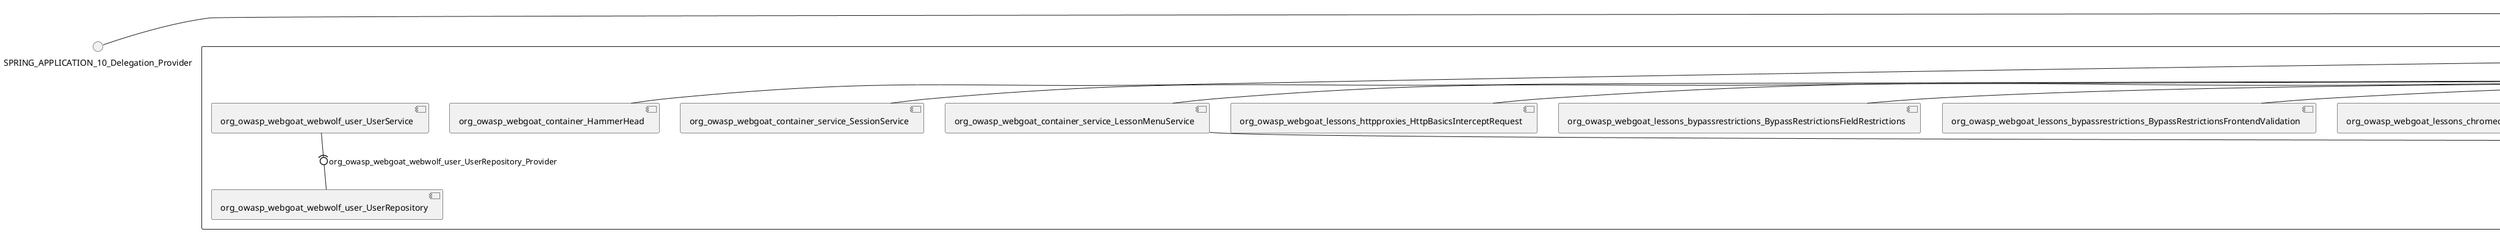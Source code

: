 @startuml
skinparam fixCircleLabelOverlapping true
skinparam componentStyle uml2
() SPRING_APPLICATION_10_Delegation_Provider
() SPRING_APPLICATION_11_Delegation_Provider
() SPRING_APPLICATION_2_Delegation_Provider
() SPRING_APPLICATION_3_Delegation_Provider
() SPRING_APPLICATION_4_Delegation_Provider
() SPRING_APPLICATION_5_Delegation_Provider
() SPRING_APPLICATION_6_Delegation_Provider
() SPRING_APPLICATION_7_Delegation_Provider
() SPRING_APPLICATION_8_Delegation_Provider
() SPRING_APPLICATION_9_Delegation_Provider
() SPRING_APPLICATION_BypassRestrictions_FieldRestrictions_POST_Delegation_Provider
() SPRING_APPLICATION_BypassRestrictions_frontendValidation_POST_Delegation_Provider
() SPRING_APPLICATION_ChromeDevTools_dummy_POST_Delegation_Provider
() SPRING_APPLICATION_ChromeDevTools_network_POST_Delegation_Provider
() SPRING_APPLICATION_CrossSiteScriptingStored_stored_xss_POST_Delegation_Provider
() SPRING_APPLICATION_CrossSiteScriptingStored_stored_xss_follow_up_POST_Delegation_Provider
() SPRING_APPLICATION_CrossSiteScripting_attack1_POST_Delegation_Provider
() SPRING_APPLICATION_CrossSiteScripting_attack3_POST_Delegation_Provider
() SPRING_APPLICATION_CrossSiteScripting_attack4_POST_Delegation_Provider
() SPRING_APPLICATION_CrossSiteScripting_attack5a_GET_Delegation_Provider
() SPRING_APPLICATION_CrossSiteScripting_attack6a_POST_Delegation_Provider
() SPRING_APPLICATION_CrossSiteScripting_dom_follow_up_POST_Delegation_Provider
() SPRING_APPLICATION_CrossSiteScripting_phone_home_xss_POST_Delegation_Provider
() SPRING_APPLICATION_CrossSiteScripting_quiz_GET_POST_Delegation_Provider
() SPRING_APPLICATION_Delegation_Provider
() SPRING_APPLICATION_GET_10_Delegation_Provider
() SPRING_APPLICATION_GET_11_Delegation_Provider
() SPRING_APPLICATION_GET_12_Delegation_Provider
() SPRING_APPLICATION_GET_13_Delegation_Provider
() SPRING_APPLICATION_GET_14_Delegation_Provider
() SPRING_APPLICATION_GET_2_Delegation_Provider
() SPRING_APPLICATION_GET_3_Delegation_Provider
() SPRING_APPLICATION_GET_4_Delegation_Provider
() SPRING_APPLICATION_GET_5_Delegation_Provider
() SPRING_APPLICATION_GET_6_Delegation_Provider
() SPRING_APPLICATION_GET_7_Delegation_Provider
() SPRING_APPLICATION_GET_8_Delegation_Provider
() SPRING_APPLICATION_GET_9_Delegation_Provider
() SPRING_APPLICATION_GET_Delegation_Provider
() SPRING_APPLICATION_HtmlTampering_task_POST_Delegation_Provider
() SPRING_APPLICATION_HttpBasics_attack1_POST_Delegation_Provider
() SPRING_APPLICATION_HttpBasics_attack2_POST_Delegation_Provider
() SPRING_APPLICATION_IDOR_diff_attributes_POST_Delegation_Provider
() SPRING_APPLICATION_IDOR_login_POST_Delegation_Provider
() SPRING_APPLICATION_IDOR_profile_alt_path_POST_Delegation_Provider
() SPRING_APPLICATION_InsecureDeserialization_task_POST_Delegation_Provider
() SPRING_APPLICATION_InsecureLogin_Delegation_Provider
() SPRING_APPLICATION_JWT_decode_POST_Delegation_Provider
() SPRING_APPLICATION_JWT_jku_Delegation_Provider
() SPRING_APPLICATION_JWT_kid_Delegation_Provider
() SPRING_APPLICATION_JWT_quiz_GET_POST_Delegation_Provider
() SPRING_APPLICATION_JWT_refresh_Delegation_Provider
() SPRING_APPLICATION_JWT_secret_POST_Delegation_Provider
() SPRING_APPLICATION_JWT_votings_Delegation_Provider
() SPRING_APPLICATION_LogSpoofing_log_bleeding_POST_Delegation_Provider
() SPRING_APPLICATION_LogSpoofing_log_spoofing_POST_Delegation_Provider
() SPRING_APPLICATION_POST_10_Delegation_Provider
() SPRING_APPLICATION_POST_11_Delegation_Provider
() SPRING_APPLICATION_POST_12_Delegation_Provider
() SPRING_APPLICATION_POST_13_Delegation_Provider
() SPRING_APPLICATION_POST_14_Delegation_Provider
() SPRING_APPLICATION_POST_15_Delegation_Provider
() SPRING_APPLICATION_POST_16_Delegation_Provider
() SPRING_APPLICATION_POST_17_Delegation_Provider
() SPRING_APPLICATION_POST_18_Delegation_Provider
() SPRING_APPLICATION_POST_2_Delegation_Provider
() SPRING_APPLICATION_POST_3_Delegation_Provider
() SPRING_APPLICATION_POST_4_Delegation_Provider
() SPRING_APPLICATION_POST_5_Delegation_Provider
() SPRING_APPLICATION_POST_6_Delegation_Provider
() SPRING_APPLICATION_POST_7_Delegation_Provider
() SPRING_APPLICATION_POST_8_Delegation_Provider
() SPRING_APPLICATION_POST_9_Delegation_Provider
() SPRING_APPLICATION_POST_Delegation_Provider
() SPRING_APPLICATION_PUT_Delegation_Provider
() SPRING_APPLICATION_PasswordReset_ForgotPassword_create_password_reset_link_POST_Delegation_Provider
() SPRING_APPLICATION_PasswordReset_SecurityQuestions_POST_Delegation_Provider
() SPRING_APPLICATION_PasswordReset_reset_Delegation_Provider
() SPRING_APPLICATION_PasswordReset_simple_mail_reset_POST_Delegation_Provider
() SPRING_APPLICATION_PathTraversal_profile_picture_GET_Delegation_Provider
() SPRING_APPLICATION_PathTraversal_profile_picture_fix_GET_Delegation_Provider
() SPRING_APPLICATION_PathTraversal_profile_upload_POST_Delegation_Provider
() SPRING_APPLICATION_PathTraversal_profile_upload_fix_POST_Delegation_Provider
() SPRING_APPLICATION_PathTraversal_profile_upload_remove_user_input_POST_Delegation_Provider
() SPRING_APPLICATION_PathTraversal_random_POST_Delegation_Provider
() SPRING_APPLICATION_PathTraversal_random_picture_GET_Delegation_Provider
() SPRING_APPLICATION_PathTraversal_zip_slip_Delegation_Provider
() SPRING_APPLICATION_SSRF_task1_POST_Delegation_Provider
() SPRING_APPLICATION_SSRF_task2_POST_Delegation_Provider
() SPRING_APPLICATION_SecurePasswords_assignment_POST_Delegation_Provider
() SPRING_APPLICATION_SqlInjectionAdvanced_attack6a_POST_Delegation_Provider
() SPRING_APPLICATION_SqlInjectionAdvanced_attack6b_POST_Delegation_Provider
() SPRING_APPLICATION_SqlInjectionAdvanced_challenge_Login_POST_Delegation_Provider
() SPRING_APPLICATION_SqlInjectionAdvanced_challenge_PUT_Delegation_Provider
() SPRING_APPLICATION_SqlInjectionAdvanced_quiz_GET_POST_Delegation_Provider
() SPRING_APPLICATION_SqlInjectionMitigations_attack10a_POST_Delegation_Provider
() SPRING_APPLICATION_SqlInjectionMitigations_attack10b_POST_Delegation_Provider
() SPRING_APPLICATION_SqlInjectionMitigations_attack12a_POST_Delegation_Provider
() SPRING_APPLICATION_SqlInjectionMitigations_servers_GET_Delegation_Provider
() SPRING_APPLICATION_SqlInjection_assignment5a_POST_Delegation_Provider
() SPRING_APPLICATION_SqlInjection_assignment5b_POST_Delegation_Provider
() SPRING_APPLICATION_SqlInjection_attack10_POST_Delegation_Provider
() SPRING_APPLICATION_SqlInjection_attack2_POST_Delegation_Provider
() SPRING_APPLICATION_SqlInjection_attack3_POST_Delegation_Provider
() SPRING_APPLICATION_SqlInjection_attack4_POST_Delegation_Provider
() SPRING_APPLICATION_SqlInjection_attack5_POST_Delegation_Provider
() SPRING_APPLICATION_SqlInjection_attack8_POST_Delegation_Provider
() SPRING_APPLICATION_SqlInjection_attack9_POST_Delegation_Provider
() SPRING_APPLICATION_SqlOnlyInputValidationOnKeywords_attack_POST_Delegation_Provider
() SPRING_APPLICATION_SqlOnlyInputValidation_attack_POST_Delegation_Provider
() SPRING_APPLICATION_VulnerableComponents_attack1_POST_Delegation_Provider
() SPRING_APPLICATION_WebWolf_GET_Delegation_Provider
() SPRING_APPLICATION_WebWolf_landing_Delegation_Provider
() SPRING_APPLICATION_WebWolf_mail_Delegation_Provider
() SPRING_APPLICATION_challenge_1_POST_Delegation_Provider
() SPRING_APPLICATION_challenge_5_POST_Delegation_Provider
() SPRING_APPLICATION_challenge_7_Delegation_Provider
() SPRING_APPLICATION_challenge_8_Delegation_Provider
() SPRING_APPLICATION_challenge_logo_Delegation_Provider
() SPRING_APPLICATION_cia_quiz_GET_POST_Delegation_Provider
() SPRING_APPLICATION_clientSideFiltering_attack1_POST_Delegation_Provider
() SPRING_APPLICATION_clientSideFiltering_challenge_store_coupons_GET_Delegation_Provider
() SPRING_APPLICATION_clientSideFiltering_getItForFree_POST_Delegation_Provider
() SPRING_APPLICATION_clientSideFiltering_salaries_GET_Delegation_Provider
() SPRING_APPLICATION_crypto_encoding_basic_auth_POST_Delegation_Provider
() SPRING_APPLICATION_crypto_encoding_xor_POST_Delegation_Provider
() SPRING_APPLICATION_crypto_hashing_POST_Delegation_Provider
() SPRING_APPLICATION_crypto_secure_defaults_POST_Delegation_Provider
() SPRING_APPLICATION_crypto_signing_verify_POST_Delegation_Provider
() SPRING_APPLICATION_csrf_feedback_message_POST_Delegation_Provider
() SPRING_APPLICATION_csrf_review_POST_Delegation_Provider
() SPRING_APPLICATION_files_GET_Delegation_Provider
() SPRING_APPLICATION_fileupload_POST_Delegation_Provider
() SPRING_APPLICATION_jwt_Delegation_Provider
() SPRING_APPLICATION_landing_Delegation_Provider
() SPRING_APPLICATION_lesson_template_Delegation_Provider
() SPRING_APPLICATION_login_oauth_mvc_GET_Delegation_Provider
() SPRING_APPLICATION_mail_DELETE_GET_POST_Delegation_Provider
() SPRING_APPLICATION_register_mvc_POST_Delegation_Provider
() SPRING_APPLICATION_registration_GET_Delegation_Provider
() SPRING_APPLICATION_requests_GET_Delegation_Provider
() SPRING_APPLICATION_scoreboard_data_GET_Delegation_Provider
() SPRING_APPLICATION_server_directory_GET_Delegation_Provider
() SPRING_APPLICATION_service_debug_labels_mvc_Delegation_Provider
() SPRING_APPLICATION_service_lessonoverview_mvc_GET_Delegation_Provider
() SPRING_APPLICATION_xxe_comments_GET_Delegation_Provider
rectangle System {
[org_owasp_webgoat_container_HammerHead] [[webgoat-webgoat.repository#_GyoLMLqNEe-2y-eCBwH8gQ]]
[org_owasp_webgoat_container_WebWolfRedirect] [[webgoat-webgoat.repository#_GyoLMLqNEe-2y-eCBwH8gQ]]
[org_owasp_webgoat_container_controller_StartLesson] [[webgoat-webgoat.repository#_GyoLMLqNEe-2y-eCBwH8gQ]]
[org_owasp_webgoat_container_controller_Welcome] [[webgoat-webgoat.repository#_GyoLMLqNEe-2y-eCBwH8gQ]]
[org_owasp_webgoat_container_i18n_PluginMessages_Provider] [[webgoat-webgoat.repository#_GyoLMLqNEe-2y-eCBwH8gQ]]
[org_owasp_webgoat_container_report_ReportCardController] [[webgoat-webgoat.repository#_GyoLMLqNEe-2y-eCBwH8gQ]]
[org_owasp_webgoat_container_service_EnvironmentService] [[webgoat-webgoat.repository#_GyoLMLqNEe-2y-eCBwH8gQ]]
[org_owasp_webgoat_container_service_HintService] [[webgoat-webgoat.repository#_GyoLMLqNEe-2y-eCBwH8gQ]]
[org_owasp_webgoat_container_service_LabelDebugService] [[webgoat-webgoat.repository#_GyoLMLqNEe-2y-eCBwH8gQ]]
[org_owasp_webgoat_container_service_LabelService] [[webgoat-webgoat.repository#_GyoLMLqNEe-2y-eCBwH8gQ]]
[org_owasp_webgoat_container_service_LessonInfoService] [[webgoat-webgoat.repository#_GyoLMLqNEe-2y-eCBwH8gQ]]
[org_owasp_webgoat_container_service_LessonMenuService] [[webgoat-webgoat.repository#_GyoLMLqNEe-2y-eCBwH8gQ]]
[org_owasp_webgoat_container_service_LessonProgressService] [[webgoat-webgoat.repository#_GyoLMLqNEe-2y-eCBwH8gQ]]
[org_owasp_webgoat_container_service_RestartLessonService] [[webgoat-webgoat.repository#_GyoLMLqNEe-2y-eCBwH8gQ]]
[org_owasp_webgoat_container_service_SessionService] [[webgoat-webgoat.repository#_GyoLMLqNEe-2y-eCBwH8gQ]]
[org_owasp_webgoat_container_session_LessonSession_Provider] [[webgoat-webgoat.repository#_GyoLMLqNEe-2y-eCBwH8gQ]]
[org_owasp_webgoat_container_users_RegistrationController] [[webgoat-webgoat.repository#_GyoLMLqNEe-2y-eCBwH8gQ]]
[org_owasp_webgoat_container_users_Scoreboard] [[webgoat-webgoat.repository#_GyoLMLqNEe-2y-eCBwH8gQ]]
[org_owasp_webgoat_container_users_UserProgressRepository] [[webgoat-webgoat.repository#_GyoLMLqNEe-2y-eCBwH8gQ]]
[org_owasp_webgoat_container_users_UserRepository] [[webgoat-webgoat.repository#_GyoLMLqNEe-2y-eCBwH8gQ]]
[org_owasp_webgoat_container_users_UserService] [[webgoat-webgoat.repository#_GyoLMLqNEe-2y-eCBwH8gQ]]
[org_owasp_webgoat_lessons_authbypass_VerifyAccount] [[webgoat-webgoat.repository#_GyoLMLqNEe-2y-eCBwH8gQ]]
[org_owasp_webgoat_lessons_bypassrestrictions_BypassRestrictionsFieldRestrictions] [[webgoat-webgoat.repository#_GyoLMLqNEe-2y-eCBwH8gQ]]
[org_owasp_webgoat_lessons_bypassrestrictions_BypassRestrictionsFrontendValidation] [[webgoat-webgoat.repository#_GyoLMLqNEe-2y-eCBwH8gQ]]
[org_owasp_webgoat_lessons_challenges_FlagController] [[webgoat-webgoat.repository#_GyoLMLqNEe-2y-eCBwH8gQ]]
[org_owasp_webgoat_lessons_challenges_challenge1_Assignment1] [[webgoat-webgoat.repository#_GyoLMLqNEe-2y-eCBwH8gQ]]
[org_owasp_webgoat_lessons_challenges_challenge1_ImageServlet] [[webgoat-webgoat.repository#_GyoLMLqNEe-2y-eCBwH8gQ]]
[org_owasp_webgoat_lessons_challenges_challenge5_Assignment5] [[webgoat-webgoat.repository#_GyoLMLqNEe-2y-eCBwH8gQ]]
[org_owasp_webgoat_lessons_challenges_challenge7_Assignment7] [[webgoat-webgoat.repository#_GyoLMLqNEe-2y-eCBwH8gQ]]
[org_owasp_webgoat_lessons_challenges_challenge8_Assignment8] [[webgoat-webgoat.repository#_GyoLMLqNEe-2y-eCBwH8gQ]]
[org_owasp_webgoat_lessons_chromedevtools_NetworkDummy] [[webgoat-webgoat.repository#_GyoLMLqNEe-2y-eCBwH8gQ]]
[org_owasp_webgoat_lessons_chromedevtools_NetworkLesson] [[webgoat-webgoat.repository#_GyoLMLqNEe-2y-eCBwH8gQ]]
[org_owasp_webgoat_lessons_cia_CIAQuiz] [[webgoat-webgoat.repository#_GyoLMLqNEe-2y-eCBwH8gQ]]
[org_owasp_webgoat_lessons_clientsidefiltering_ClientSideFilteringAssignment] [[webgoat-webgoat.repository#_GyoLMLqNEe-2y-eCBwH8gQ]]
[org_owasp_webgoat_lessons_clientsidefiltering_ClientSideFilteringFreeAssignment] [[webgoat-webgoat.repository#_GyoLMLqNEe-2y-eCBwH8gQ]]
[org_owasp_webgoat_lessons_clientsidefiltering_Salaries] [[webgoat-webgoat.repository#_GyoLMLqNEe-2y-eCBwH8gQ]]
[org_owasp_webgoat_lessons_clientsidefiltering_ShopEndpoint] [[webgoat-webgoat.repository#_GyoLMLqNEe-2y-eCBwH8gQ]]
[org_owasp_webgoat_lessons_cryptography_EncodingAssignment] [[webgoat-webgoat.repository#_GyoLMLqNEe-2y-eCBwH8gQ]]
[org_owasp_webgoat_lessons_cryptography_HashingAssignment] [[webgoat-webgoat.repository#_GyoLMLqNEe-2y-eCBwH8gQ]]
[org_owasp_webgoat_lessons_cryptography_SecureDefaultsAssignment] [[webgoat-webgoat.repository#_GyoLMLqNEe-2y-eCBwH8gQ]]
[org_owasp_webgoat_lessons_cryptography_SigningAssignment] [[webgoat-webgoat.repository#_GyoLMLqNEe-2y-eCBwH8gQ]]
[org_owasp_webgoat_lessons_cryptography_XOREncodingAssignment] [[webgoat-webgoat.repository#_GyoLMLqNEe-2y-eCBwH8gQ]]
[org_owasp_webgoat_lessons_csrf_CSRFConfirmFlag1] [[webgoat-webgoat.repository#_GyoLMLqNEe-2y-eCBwH8gQ]]
[org_owasp_webgoat_lessons_csrf_CSRFFeedback] [[webgoat-webgoat.repository#_GyoLMLqNEe-2y-eCBwH8gQ]]
[org_owasp_webgoat_lessons_csrf_CSRFGetFlag] [[webgoat-webgoat.repository#_GyoLMLqNEe-2y-eCBwH8gQ]]
[org_owasp_webgoat_lessons_csrf_CSRFLogin] [[webgoat-webgoat.repository#_GyoLMLqNEe-2y-eCBwH8gQ]]
[org_owasp_webgoat_lessons_csrf_ForgedReviews] [[webgoat-webgoat.repository#_GyoLMLqNEe-2y-eCBwH8gQ]]
[org_owasp_webgoat_lessons_deserialization_InsecureDeserializationTask] [[webgoat-webgoat.repository#_GyoLMLqNEe-2y-eCBwH8gQ]]
[org_owasp_webgoat_lessons_hijacksession_HijackSessionAssignment] [[webgoat-webgoat.repository#_GyoLMLqNEe-2y-eCBwH8gQ]]
[org_owasp_webgoat_lessons_htmltampering_HtmlTamperingTask] [[webgoat-webgoat.repository#_GyoLMLqNEe-2y-eCBwH8gQ]]
[org_owasp_webgoat_lessons_httpbasics_HttpBasicsLesson] [[webgoat-webgoat.repository#_GyoLMLqNEe-2y-eCBwH8gQ]]
[org_owasp_webgoat_lessons_httpbasics_HttpBasicsQuiz] [[webgoat-webgoat.repository#_GyoLMLqNEe-2y-eCBwH8gQ]]
[org_owasp_webgoat_lessons_httpproxies_HttpBasicsInterceptRequest] [[webgoat-webgoat.repository#_GyoLMLqNEe-2y-eCBwH8gQ]]
[org_owasp_webgoat_lessons_idor_IDORDiffAttributes] [[webgoat-webgoat.repository#_GyoLMLqNEe-2y-eCBwH8gQ]]
[org_owasp_webgoat_lessons_idor_IDOREditOtherProfile] [[webgoat-webgoat.repository#_GyoLMLqNEe-2y-eCBwH8gQ]]
[org_owasp_webgoat_lessons_idor_IDORLogin] [[webgoat-webgoat.repository#_GyoLMLqNEe-2y-eCBwH8gQ]]
[org_owasp_webgoat_lessons_idor_IDORViewOtherProfile] [[webgoat-webgoat.repository#_GyoLMLqNEe-2y-eCBwH8gQ]]
[org_owasp_webgoat_lessons_idor_IDORViewOwnProfile] [[webgoat-webgoat.repository#_GyoLMLqNEe-2y-eCBwH8gQ]]
[org_owasp_webgoat_lessons_idor_IDORViewOwnProfileAltUrl] [[webgoat-webgoat.repository#_GyoLMLqNEe-2y-eCBwH8gQ]]
[org_owasp_webgoat_lessons_insecurelogin_InsecureLoginTask] [[webgoat-webgoat.repository#_GyoLMLqNEe-2y-eCBwH8gQ]]
[org_owasp_webgoat_lessons_jwt_JWTDecodeEndpoint] [[webgoat-webgoat.repository#_GyoLMLqNEe-2y-eCBwH8gQ]]
[org_owasp_webgoat_lessons_jwt_JWTQuiz] [[webgoat-webgoat.repository#_GyoLMLqNEe-2y-eCBwH8gQ]]
[org_owasp_webgoat_lessons_jwt_JWTRefreshEndpoint] [[webgoat-webgoat.repository#_GyoLMLqNEe-2y-eCBwH8gQ]]
[org_owasp_webgoat_lessons_jwt_JWTSecretKeyEndpoint] [[webgoat-webgoat.repository#_GyoLMLqNEe-2y-eCBwH8gQ]]
[org_owasp_webgoat_lessons_jwt_JWTVotesEndpoint] [[webgoat-webgoat.repository#_GyoLMLqNEe-2y-eCBwH8gQ]]
[org_owasp_webgoat_lessons_jwt_claimmisuse_JWTHeaderJKUEndpoint] [[webgoat-webgoat.repository#_GyoLMLqNEe-2y-eCBwH8gQ]]
[org_owasp_webgoat_lessons_jwt_claimmisuse_JWTHeaderKIDEndpoint] [[webgoat-webgoat.repository#_GyoLMLqNEe-2y-eCBwH8gQ]]
[org_owasp_webgoat_lessons_lessontemplate_SampleAttack] [[webgoat-webgoat.repository#_GyoLMLqNEe-2y-eCBwH8gQ]]
[org_owasp_webgoat_lessons_logging_LogBleedingTask] [[webgoat-webgoat.repository#_GyoLMLqNEe-2y-eCBwH8gQ]]
[org_owasp_webgoat_lessons_logging_LogSpoofingTask] [[webgoat-webgoat.repository#_GyoLMLqNEe-2y-eCBwH8gQ]]
[org_owasp_webgoat_lessons_missingac_MissingFunctionACHiddenMenus] [[webgoat-webgoat.repository#_GyoLMLqNEe-2y-eCBwH8gQ]]
[org_owasp_webgoat_lessons_missingac_MissingFunctionACUsers] [[webgoat-webgoat.repository#_GyoLMLqNEe-2y-eCBwH8gQ]]
[org_owasp_webgoat_lessons_missingac_MissingFunctionACYourHash] [[webgoat-webgoat.repository#_GyoLMLqNEe-2y-eCBwH8gQ]]
[org_owasp_webgoat_lessons_missingac_MissingFunctionACYourHashAdmin] [[webgoat-webgoat.repository#_GyoLMLqNEe-2y-eCBwH8gQ]]
[org_owasp_webgoat_lessons_passwordreset_QuestionsAssignment] [[webgoat-webgoat.repository#_GyoLMLqNEe-2y-eCBwH8gQ]]
[org_owasp_webgoat_lessons_passwordreset_ResetLinkAssignment] [[webgoat-webgoat.repository#_GyoLMLqNEe-2y-eCBwH8gQ]]
[org_owasp_webgoat_lessons_passwordreset_ResetLinkAssignmentForgotPassword] [[webgoat-webgoat.repository#_GyoLMLqNEe-2y-eCBwH8gQ]]
[org_owasp_webgoat_lessons_passwordreset_SecurityQuestionAssignment] [[webgoat-webgoat.repository#_GyoLMLqNEe-2y-eCBwH8gQ]]
[org_owasp_webgoat_lessons_passwordreset_SimpleMailAssignment] [[webgoat-webgoat.repository#_GyoLMLqNEe-2y-eCBwH8gQ]]
[org_owasp_webgoat_lessons_pathtraversal_ProfileUpload] [[webgoat-webgoat.repository#_GyoLMLqNEe-2y-eCBwH8gQ]]
[org_owasp_webgoat_lessons_pathtraversal_ProfileUploadFix] [[webgoat-webgoat.repository#_GyoLMLqNEe-2y-eCBwH8gQ]]
[org_owasp_webgoat_lessons_pathtraversal_ProfileUploadRemoveUserInput] [[webgoat-webgoat.repository#_GyoLMLqNEe-2y-eCBwH8gQ]]
[org_owasp_webgoat_lessons_pathtraversal_ProfileUploadRetrieval] [[webgoat-webgoat.repository#_GyoLMLqNEe-2y-eCBwH8gQ]]
[org_owasp_webgoat_lessons_pathtraversal_ProfileZipSlip] [[webgoat-webgoat.repository#_GyoLMLqNEe-2y-eCBwH8gQ]]
[org_owasp_webgoat_lessons_securepasswords_SecurePasswordsAssignment] [[webgoat-webgoat.repository#_GyoLMLqNEe-2y-eCBwH8gQ]]
[org_owasp_webgoat_lessons_spoofcookie_SpoofCookieAssignment] [[webgoat-webgoat.repository#_GyoLMLqNEe-2y-eCBwH8gQ]]
[org_owasp_webgoat_lessons_sqlinjection_advanced_SqlInjectionChallenge] [[webgoat-webgoat.repository#_GyoLMLqNEe-2y-eCBwH8gQ]]
[org_owasp_webgoat_lessons_sqlinjection_advanced_SqlInjectionChallengeLogin] [[webgoat-webgoat.repository#_GyoLMLqNEe-2y-eCBwH8gQ]]
[org_owasp_webgoat_lessons_sqlinjection_advanced_SqlInjectionLesson6a] [[webgoat-webgoat.repository#_GyoLMLqNEe-2y-eCBwH8gQ]]
[org_owasp_webgoat_lessons_sqlinjection_advanced_SqlInjectionLesson6b] [[webgoat-webgoat.repository#_GyoLMLqNEe-2y-eCBwH8gQ]]
[org_owasp_webgoat_lessons_sqlinjection_advanced_SqlInjectionQuiz] [[webgoat-webgoat.repository#_GyoLMLqNEe-2y-eCBwH8gQ]]
[org_owasp_webgoat_lessons_sqlinjection_introduction_SqlInjectionLesson10] [[webgoat-webgoat.repository#_GyoLMLqNEe-2y-eCBwH8gQ]]
[org_owasp_webgoat_lessons_sqlinjection_introduction_SqlInjectionLesson2] [[webgoat-webgoat.repository#_GyoLMLqNEe-2y-eCBwH8gQ]]
[org_owasp_webgoat_lessons_sqlinjection_introduction_SqlInjectionLesson3] [[webgoat-webgoat.repository#_GyoLMLqNEe-2y-eCBwH8gQ]]
[org_owasp_webgoat_lessons_sqlinjection_introduction_SqlInjectionLesson4] [[webgoat-webgoat.repository#_GyoLMLqNEe-2y-eCBwH8gQ]]
[org_owasp_webgoat_lessons_sqlinjection_introduction_SqlInjectionLesson5] [[webgoat-webgoat.repository#_GyoLMLqNEe-2y-eCBwH8gQ]]
[org_owasp_webgoat_lessons_sqlinjection_introduction_SqlInjectionLesson5a] [[webgoat-webgoat.repository#_GyoLMLqNEe-2y-eCBwH8gQ]]
[org_owasp_webgoat_lessons_sqlinjection_introduction_SqlInjectionLesson5b] [[webgoat-webgoat.repository#_GyoLMLqNEe-2y-eCBwH8gQ]]
[org_owasp_webgoat_lessons_sqlinjection_introduction_SqlInjectionLesson8] [[webgoat-webgoat.repository#_GyoLMLqNEe-2y-eCBwH8gQ]]
[org_owasp_webgoat_lessons_sqlinjection_introduction_SqlInjectionLesson9] [[webgoat-webgoat.repository#_GyoLMLqNEe-2y-eCBwH8gQ]]
[org_owasp_webgoat_lessons_sqlinjection_mitigation_Servers] [[webgoat-webgoat.repository#_GyoLMLqNEe-2y-eCBwH8gQ]]
[org_owasp_webgoat_lessons_sqlinjection_mitigation_SqlInjectionLesson10a] [[webgoat-webgoat.repository#_GyoLMLqNEe-2y-eCBwH8gQ]]
[org_owasp_webgoat_lessons_sqlinjection_mitigation_SqlInjectionLesson10b] [[webgoat-webgoat.repository#_GyoLMLqNEe-2y-eCBwH8gQ]]
[org_owasp_webgoat_lessons_sqlinjection_mitigation_SqlInjectionLesson13] [[webgoat-webgoat.repository#_GyoLMLqNEe-2y-eCBwH8gQ]]
[org_owasp_webgoat_lessons_sqlinjection_mitigation_SqlOnlyInputValidation] [[webgoat-webgoat.repository#_GyoLMLqNEe-2y-eCBwH8gQ]]
[org_owasp_webgoat_lessons_sqlinjection_mitigation_SqlOnlyInputValidationOnKeywords] [[webgoat-webgoat.repository#_GyoLMLqNEe-2y-eCBwH8gQ]]
[org_owasp_webgoat_lessons_ssrf_SSRFTask1] [[webgoat-webgoat.repository#_GyoLMLqNEe-2y-eCBwH8gQ]]
[org_owasp_webgoat_lessons_ssrf_SSRFTask2] [[webgoat-webgoat.repository#_GyoLMLqNEe-2y-eCBwH8gQ]]
[org_owasp_webgoat_lessons_vulnerablecomponents_VulnerableComponentsLesson] [[webgoat-webgoat.repository#_GyoLMLqNEe-2y-eCBwH8gQ]]
[org_owasp_webgoat_lessons_webwolfintroduction_LandingAssignment] [[webgoat-webgoat.repository#_GyoLMLqNEe-2y-eCBwH8gQ]]
[org_owasp_webgoat_lessons_webwolfintroduction_MailAssignment] [[webgoat-webgoat.repository#_GyoLMLqNEe-2y-eCBwH8gQ]]
[org_owasp_webgoat_lessons_xss_CrossSiteScriptingLesson1] [[webgoat-webgoat.repository#_GyoLMLqNEe-2y-eCBwH8gQ]]
[org_owasp_webgoat_lessons_xss_CrossSiteScriptingLesson5a] [[webgoat-webgoat.repository#_GyoLMLqNEe-2y-eCBwH8gQ]]
[org_owasp_webgoat_lessons_xss_CrossSiteScriptingLesson6a] [[webgoat-webgoat.repository#_GyoLMLqNEe-2y-eCBwH8gQ]]
[org_owasp_webgoat_lessons_xss_CrossSiteScriptingQuiz] [[webgoat-webgoat.repository#_GyoLMLqNEe-2y-eCBwH8gQ]]
[org_owasp_webgoat_lessons_xss_DOMCrossSiteScripting] [[webgoat-webgoat.repository#_GyoLMLqNEe-2y-eCBwH8gQ]]
[org_owasp_webgoat_lessons_xss_DOMCrossSiteScriptingVerifier] [[webgoat-webgoat.repository#_GyoLMLqNEe-2y-eCBwH8gQ]]
[org_owasp_webgoat_lessons_xss_mitigation_CrossSiteScriptingLesson3] [[webgoat-webgoat.repository#_GyoLMLqNEe-2y-eCBwH8gQ]]
[org_owasp_webgoat_lessons_xss_mitigation_CrossSiteScriptingLesson4] [[webgoat-webgoat.repository#_GyoLMLqNEe-2y-eCBwH8gQ]]
[org_owasp_webgoat_lessons_xss_stored_StoredCrossSiteScriptingVerifier] [[webgoat-webgoat.repository#_GyoLMLqNEe-2y-eCBwH8gQ]]
[org_owasp_webgoat_lessons_xss_stored_StoredXssComments] [[webgoat-webgoat.repository#_GyoLMLqNEe-2y-eCBwH8gQ]]
[org_owasp_webgoat_lessons_xxe_BlindSendFileAssignment] [[webgoat-webgoat.repository#_GyoLMLqNEe-2y-eCBwH8gQ]]
[org_owasp_webgoat_lessons_xxe_CommentsEndpoint] [[webgoat-webgoat.repository#_GyoLMLqNEe-2y-eCBwH8gQ]]
[org_owasp_webgoat_lessons_xxe_ContentTypeAssignment] [[webgoat-webgoat.repository#_GyoLMLqNEe-2y-eCBwH8gQ]]
[org_owasp_webgoat_lessons_xxe_SimpleXXE] [[webgoat-webgoat.repository#_GyoLMLqNEe-2y-eCBwH8gQ]]
[org_owasp_webgoat_webwolf_FileServer] [[webgoat-webgoat.repository#_GyoLMLqNEe-2y-eCBwH8gQ]]
[org_owasp_webgoat_webwolf_jwt_JWTController] [[webgoat-webgoat.repository#_GyoLMLqNEe-2y-eCBwH8gQ]]
[org_owasp_webgoat_webwolf_mailbox_MailboxController] [[webgoat-webgoat.repository#_GyoLMLqNEe-2y-eCBwH8gQ]]
[org_owasp_webgoat_webwolf_mailbox_MailboxRepository] [[webgoat-webgoat.repository#_GyoLMLqNEe-2y-eCBwH8gQ]]
[org_owasp_webgoat_webwolf_requests_LandingPage] [[webgoat-webgoat.repository#_GyoLMLqNEe-2y-eCBwH8gQ]]
[org_owasp_webgoat_webwolf_requests_Requests] [[webgoat-webgoat.repository#_GyoLMLqNEe-2y-eCBwH8gQ]]
[org_owasp_webgoat_webwolf_user_UserRepository] [[webgoat-webgoat.repository#_GyoLMLqNEe-2y-eCBwH8gQ]]
[org_owasp_webgoat_webwolf_user_UserService] [[webgoat-webgoat.repository#_GyoLMLqNEe-2y-eCBwH8gQ]]
port SPRING_APPLICATION_10_Provider
SPRING_APPLICATION_10_Delegation_Provider - SPRING_APPLICATION_10_Provider
SPRING_APPLICATION_10_Provider - [org_owasp_webgoat_container_service_LabelDebugService]
port SPRING_APPLICATION_11_Provider
SPRING_APPLICATION_11_Delegation_Provider - SPRING_APPLICATION_11_Provider
SPRING_APPLICATION_11_Provider - [org_owasp_webgoat_container_HammerHead]
port SPRING_APPLICATION_2_Provider
SPRING_APPLICATION_2_Delegation_Provider - SPRING_APPLICATION_2_Provider
SPRING_APPLICATION_2_Provider - [org_owasp_webgoat_lessons_cryptography_SigningAssignment]
port SPRING_APPLICATION_3_Provider
SPRING_APPLICATION_3_Delegation_Provider - SPRING_APPLICATION_3_Provider
SPRING_APPLICATION_3_Provider - [org_owasp_webgoat_lessons_cryptography_HashingAssignment]
port SPRING_APPLICATION_4_Provider
SPRING_APPLICATION_4_Delegation_Provider - SPRING_APPLICATION_4_Provider
SPRING_APPLICATION_4_Provider - [org_owasp_webgoat_container_service_SessionService]
port SPRING_APPLICATION_5_Provider
SPRING_APPLICATION_5_Delegation_Provider - SPRING_APPLICATION_5_Provider
SPRING_APPLICATION_5_Provider - [org_owasp_webgoat_lessons_jwt_JWTSecretKeyEndpoint]
port SPRING_APPLICATION_6_Provider
SPRING_APPLICATION_6_Delegation_Provider - SPRING_APPLICATION_6_Provider
SPRING_APPLICATION_6_Provider - [org_owasp_webgoat_lessons_xxe_SimpleXXE]
port SPRING_APPLICATION_7_Provider
SPRING_APPLICATION_7_Delegation_Provider - SPRING_APPLICATION_7_Provider
SPRING_APPLICATION_7_Provider - [org_owasp_webgoat_container_service_LessonMenuService]
port SPRING_APPLICATION_8_Provider
SPRING_APPLICATION_8_Delegation_Provider - SPRING_APPLICATION_8_Provider
SPRING_APPLICATION_8_Provider - [org_owasp_webgoat_lessons_httpproxies_HttpBasicsInterceptRequest]
port SPRING_APPLICATION_9_Provider
SPRING_APPLICATION_9_Delegation_Provider - SPRING_APPLICATION_9_Provider
SPRING_APPLICATION_9_Provider - [org_owasp_webgoat_webwolf_FileServer]
port SPRING_APPLICATION_BypassRestrictions_FieldRestrictions_POST_Provider
SPRING_APPLICATION_BypassRestrictions_FieldRestrictions_POST_Delegation_Provider - SPRING_APPLICATION_BypassRestrictions_FieldRestrictions_POST_Provider
SPRING_APPLICATION_BypassRestrictions_FieldRestrictions_POST_Provider - [org_owasp_webgoat_lessons_bypassrestrictions_BypassRestrictionsFieldRestrictions]
port SPRING_APPLICATION_BypassRestrictions_frontendValidation_POST_Provider
SPRING_APPLICATION_BypassRestrictions_frontendValidation_POST_Delegation_Provider - SPRING_APPLICATION_BypassRestrictions_frontendValidation_POST_Provider
SPRING_APPLICATION_BypassRestrictions_frontendValidation_POST_Provider - [org_owasp_webgoat_lessons_bypassrestrictions_BypassRestrictionsFrontendValidation]
port SPRING_APPLICATION_ChromeDevTools_dummy_POST_Provider
SPRING_APPLICATION_ChromeDevTools_dummy_POST_Delegation_Provider - SPRING_APPLICATION_ChromeDevTools_dummy_POST_Provider
SPRING_APPLICATION_ChromeDevTools_dummy_POST_Provider - [org_owasp_webgoat_lessons_chromedevtools_NetworkDummy]
port SPRING_APPLICATION_ChromeDevTools_network_POST_Provider
SPRING_APPLICATION_ChromeDevTools_network_POST_Delegation_Provider - SPRING_APPLICATION_ChromeDevTools_network_POST_Provider
SPRING_APPLICATION_ChromeDevTools_network_POST_Provider - [org_owasp_webgoat_lessons_chromedevtools_NetworkLesson]
port SPRING_APPLICATION_CrossSiteScriptingStored_stored_xss_POST_Provider
SPRING_APPLICATION_CrossSiteScriptingStored_stored_xss_POST_Delegation_Provider - SPRING_APPLICATION_CrossSiteScriptingStored_stored_xss_POST_Provider
SPRING_APPLICATION_CrossSiteScriptingStored_stored_xss_POST_Provider - [org_owasp_webgoat_lessons_xss_stored_StoredXssComments]
port SPRING_APPLICATION_CrossSiteScriptingStored_stored_xss_follow_up_POST_Provider
SPRING_APPLICATION_CrossSiteScriptingStored_stored_xss_follow_up_POST_Delegation_Provider - SPRING_APPLICATION_CrossSiteScriptingStored_stored_xss_follow_up_POST_Provider
SPRING_APPLICATION_CrossSiteScriptingStored_stored_xss_follow_up_POST_Provider - [org_owasp_webgoat_lessons_xss_stored_StoredCrossSiteScriptingVerifier]
port SPRING_APPLICATION_CrossSiteScripting_attack1_POST_Provider
SPRING_APPLICATION_CrossSiteScripting_attack1_POST_Delegation_Provider - SPRING_APPLICATION_CrossSiteScripting_attack1_POST_Provider
SPRING_APPLICATION_CrossSiteScripting_attack1_POST_Provider - [org_owasp_webgoat_lessons_xss_CrossSiteScriptingLesson1]
port SPRING_APPLICATION_CrossSiteScripting_attack3_POST_Provider
SPRING_APPLICATION_CrossSiteScripting_attack3_POST_Delegation_Provider - SPRING_APPLICATION_CrossSiteScripting_attack3_POST_Provider
SPRING_APPLICATION_CrossSiteScripting_attack3_POST_Provider - [org_owasp_webgoat_lessons_xss_mitigation_CrossSiteScriptingLesson3]
port SPRING_APPLICATION_CrossSiteScripting_attack4_POST_Provider
SPRING_APPLICATION_CrossSiteScripting_attack4_POST_Delegation_Provider - SPRING_APPLICATION_CrossSiteScripting_attack4_POST_Provider
SPRING_APPLICATION_CrossSiteScripting_attack4_POST_Provider - [org_owasp_webgoat_lessons_xss_mitigation_CrossSiteScriptingLesson4]
port SPRING_APPLICATION_CrossSiteScripting_attack5a_GET_Provider
SPRING_APPLICATION_CrossSiteScripting_attack5a_GET_Delegation_Provider - SPRING_APPLICATION_CrossSiteScripting_attack5a_GET_Provider
SPRING_APPLICATION_CrossSiteScripting_attack5a_GET_Provider - [org_owasp_webgoat_lessons_xss_CrossSiteScriptingLesson5a]
port SPRING_APPLICATION_CrossSiteScripting_attack6a_POST_Provider
SPRING_APPLICATION_CrossSiteScripting_attack6a_POST_Delegation_Provider - SPRING_APPLICATION_CrossSiteScripting_attack6a_POST_Provider
SPRING_APPLICATION_CrossSiteScripting_attack6a_POST_Provider - [org_owasp_webgoat_lessons_xss_CrossSiteScriptingLesson6a]
port SPRING_APPLICATION_CrossSiteScripting_dom_follow_up_POST_Provider
SPRING_APPLICATION_CrossSiteScripting_dom_follow_up_POST_Delegation_Provider - SPRING_APPLICATION_CrossSiteScripting_dom_follow_up_POST_Provider
SPRING_APPLICATION_CrossSiteScripting_dom_follow_up_POST_Provider - [org_owasp_webgoat_lessons_xss_DOMCrossSiteScriptingVerifier]
port SPRING_APPLICATION_CrossSiteScripting_phone_home_xss_POST_Provider
SPRING_APPLICATION_CrossSiteScripting_phone_home_xss_POST_Delegation_Provider - SPRING_APPLICATION_CrossSiteScripting_phone_home_xss_POST_Provider
SPRING_APPLICATION_CrossSiteScripting_phone_home_xss_POST_Provider - [org_owasp_webgoat_lessons_xss_DOMCrossSiteScripting]
port SPRING_APPLICATION_CrossSiteScripting_quiz_GET_POST_Provider
SPRING_APPLICATION_CrossSiteScripting_quiz_GET_POST_Delegation_Provider - SPRING_APPLICATION_CrossSiteScripting_quiz_GET_POST_Provider
SPRING_APPLICATION_CrossSiteScripting_quiz_GET_POST_Provider - [org_owasp_webgoat_lessons_xss_CrossSiteScriptingQuiz]
port SPRING_APPLICATION_Provider
SPRING_APPLICATION_Delegation_Provider - SPRING_APPLICATION_Provider
SPRING_APPLICATION_Provider - [org_owasp_webgoat_lessons_cryptography_HashingAssignment]
port SPRING_APPLICATION_GET_10_Provider
SPRING_APPLICATION_GET_10_Delegation_Provider - SPRING_APPLICATION_GET_10_Provider
SPRING_APPLICATION_GET_10_Provider - [org_owasp_webgoat_lessons_missingac_MissingFunctionACUsers]
port SPRING_APPLICATION_GET_11_Provider
SPRING_APPLICATION_GET_11_Delegation_Provider - SPRING_APPLICATION_GET_11_Provider
SPRING_APPLICATION_GET_11_Provider - [org_owasp_webgoat_lessons_spoofcookie_SpoofCookieAssignment]
port SPRING_APPLICATION_GET_12_Provider
SPRING_APPLICATION_GET_12_Delegation_Provider - SPRING_APPLICATION_GET_12_Provider
SPRING_APPLICATION_GET_12_Provider - [org_owasp_webgoat_container_service_LessonInfoService]
port SPRING_APPLICATION_GET_13_Provider
SPRING_APPLICATION_GET_13_Delegation_Provider - SPRING_APPLICATION_GET_13_Provider
SPRING_APPLICATION_GET_13_Provider - [org_owasp_webgoat_container_controller_Welcome]
port SPRING_APPLICATION_GET_14_Provider
SPRING_APPLICATION_GET_14_Delegation_Provider - SPRING_APPLICATION_GET_14_Provider
SPRING_APPLICATION_GET_14_Provider - [org_owasp_webgoat_lessons_cryptography_EncodingAssignment]
port SPRING_APPLICATION_GET_2_Provider
SPRING_APPLICATION_GET_2_Delegation_Provider - SPRING_APPLICATION_GET_2_Provider
SPRING_APPLICATION_GET_2_Provider - [org_owasp_webgoat_container_report_ReportCardController]
port SPRING_APPLICATION_GET_3_Provider
SPRING_APPLICATION_GET_3_Delegation_Provider - SPRING_APPLICATION_GET_3_Provider
SPRING_APPLICATION_GET_3_Provider - [org_owasp_webgoat_lessons_idor_IDORViewOwnProfile]
port SPRING_APPLICATION_GET_4_Provider
SPRING_APPLICATION_GET_4_Delegation_Provider - SPRING_APPLICATION_GET_4_Provider
SPRING_APPLICATION_GET_4_Provider - [org_owasp_webgoat_container_controller_StartLesson]
port SPRING_APPLICATION_GET_5_Provider
SPRING_APPLICATION_GET_5_Delegation_Provider - SPRING_APPLICATION_GET_5_Provider
SPRING_APPLICATION_GET_5_Provider - [org_owasp_webgoat_container_service_RestartLessonService]
port SPRING_APPLICATION_GET_6_Provider
SPRING_APPLICATION_GET_6_Delegation_Provider - SPRING_APPLICATION_GET_6_Provider
SPRING_APPLICATION_GET_6_Provider - [org_owasp_webgoat_container_service_LabelService]
port SPRING_APPLICATION_GET_7_Provider
SPRING_APPLICATION_GET_7_Delegation_Provider - SPRING_APPLICATION_GET_7_Provider
SPRING_APPLICATION_GET_7_Provider - [org_owasp_webgoat_lessons_idor_IDORViewOtherProfile]
port SPRING_APPLICATION_GET_8_Provider
SPRING_APPLICATION_GET_8_Delegation_Provider - SPRING_APPLICATION_GET_8_Provider
SPRING_APPLICATION_GET_8_Provider - [org_owasp_webgoat_container_service_HintService]
port SPRING_APPLICATION_GET_9_Provider
SPRING_APPLICATION_GET_9_Delegation_Provider - SPRING_APPLICATION_GET_9_Provider
SPRING_APPLICATION_GET_9_Provider - [org_owasp_webgoat_lessons_xss_stored_StoredXssComments]
port SPRING_APPLICATION_GET_Provider
SPRING_APPLICATION_GET_Delegation_Provider - SPRING_APPLICATION_GET_Provider
SPRING_APPLICATION_GET_Provider - [org_owasp_webgoat_lessons_csrf_ForgedReviews]
port SPRING_APPLICATION_HtmlTampering_task_POST_Provider
SPRING_APPLICATION_HtmlTampering_task_POST_Delegation_Provider - SPRING_APPLICATION_HtmlTampering_task_POST_Provider
SPRING_APPLICATION_HtmlTampering_task_POST_Provider - [org_owasp_webgoat_lessons_htmltampering_HtmlTamperingTask]
port SPRING_APPLICATION_HttpBasics_attack1_POST_Provider
SPRING_APPLICATION_HttpBasics_attack1_POST_Delegation_Provider - SPRING_APPLICATION_HttpBasics_attack1_POST_Provider
SPRING_APPLICATION_HttpBasics_attack1_POST_Provider - [org_owasp_webgoat_lessons_httpbasics_HttpBasicsLesson]
port SPRING_APPLICATION_HttpBasics_attack2_POST_Provider
SPRING_APPLICATION_HttpBasics_attack2_POST_Delegation_Provider - SPRING_APPLICATION_HttpBasics_attack2_POST_Provider
SPRING_APPLICATION_HttpBasics_attack2_POST_Provider - [org_owasp_webgoat_lessons_httpbasics_HttpBasicsQuiz]
port SPRING_APPLICATION_IDOR_diff_attributes_POST_Provider
SPRING_APPLICATION_IDOR_diff_attributes_POST_Delegation_Provider - SPRING_APPLICATION_IDOR_diff_attributes_POST_Provider
SPRING_APPLICATION_IDOR_diff_attributes_POST_Provider - [org_owasp_webgoat_lessons_idor_IDORDiffAttributes]
port SPRING_APPLICATION_IDOR_login_POST_Provider
SPRING_APPLICATION_IDOR_login_POST_Delegation_Provider - SPRING_APPLICATION_IDOR_login_POST_Provider
SPRING_APPLICATION_IDOR_login_POST_Provider - [org_owasp_webgoat_lessons_idor_IDORLogin]
port SPRING_APPLICATION_IDOR_profile_alt_path_POST_Provider
SPRING_APPLICATION_IDOR_profile_alt_path_POST_Delegation_Provider - SPRING_APPLICATION_IDOR_profile_alt_path_POST_Provider
SPRING_APPLICATION_IDOR_profile_alt_path_POST_Provider - [org_owasp_webgoat_lessons_idor_IDORViewOwnProfileAltUrl]
port SPRING_APPLICATION_InsecureDeserialization_task_POST_Provider
SPRING_APPLICATION_InsecureDeserialization_task_POST_Delegation_Provider - SPRING_APPLICATION_InsecureDeserialization_task_POST_Provider
SPRING_APPLICATION_InsecureDeserialization_task_POST_Provider - [org_owasp_webgoat_lessons_deserialization_InsecureDeserializationTask]
port SPRING_APPLICATION_InsecureLogin_Provider
SPRING_APPLICATION_InsecureLogin_Delegation_Provider - SPRING_APPLICATION_InsecureLogin_Provider
SPRING_APPLICATION_InsecureLogin_Provider - [org_owasp_webgoat_lessons_insecurelogin_InsecureLoginTask]
port SPRING_APPLICATION_JWT_decode_POST_Provider
SPRING_APPLICATION_JWT_decode_POST_Delegation_Provider - SPRING_APPLICATION_JWT_decode_POST_Provider
SPRING_APPLICATION_JWT_decode_POST_Provider - [org_owasp_webgoat_lessons_jwt_JWTDecodeEndpoint]
port SPRING_APPLICATION_JWT_jku_Provider
SPRING_APPLICATION_JWT_jku_Delegation_Provider - SPRING_APPLICATION_JWT_jku_Provider
SPRING_APPLICATION_JWT_jku_Provider - [org_owasp_webgoat_lessons_jwt_claimmisuse_JWTHeaderJKUEndpoint]
port SPRING_APPLICATION_JWT_kid_Provider
SPRING_APPLICATION_JWT_kid_Delegation_Provider - SPRING_APPLICATION_JWT_kid_Provider
SPRING_APPLICATION_JWT_kid_Provider - [org_owasp_webgoat_lessons_jwt_claimmisuse_JWTHeaderKIDEndpoint]
port SPRING_APPLICATION_JWT_quiz_GET_POST_Provider
SPRING_APPLICATION_JWT_quiz_GET_POST_Delegation_Provider - SPRING_APPLICATION_JWT_quiz_GET_POST_Provider
SPRING_APPLICATION_JWT_quiz_GET_POST_Provider - [org_owasp_webgoat_lessons_jwt_JWTQuiz]
port SPRING_APPLICATION_JWT_refresh_Provider
SPRING_APPLICATION_JWT_refresh_Delegation_Provider - SPRING_APPLICATION_JWT_refresh_Provider
SPRING_APPLICATION_JWT_refresh_Provider - [org_owasp_webgoat_lessons_jwt_JWTRefreshEndpoint]
port SPRING_APPLICATION_JWT_secret_POST_Provider
SPRING_APPLICATION_JWT_secret_POST_Delegation_Provider - SPRING_APPLICATION_JWT_secret_POST_Provider
SPRING_APPLICATION_JWT_secret_POST_Provider - [org_owasp_webgoat_lessons_jwt_JWTSecretKeyEndpoint]
port SPRING_APPLICATION_JWT_votings_Provider
SPRING_APPLICATION_JWT_votings_Delegation_Provider - SPRING_APPLICATION_JWT_votings_Provider
SPRING_APPLICATION_JWT_votings_Provider - [org_owasp_webgoat_lessons_jwt_JWTVotesEndpoint]
port SPRING_APPLICATION_LogSpoofing_log_bleeding_POST_Provider
SPRING_APPLICATION_LogSpoofing_log_bleeding_POST_Delegation_Provider - SPRING_APPLICATION_LogSpoofing_log_bleeding_POST_Provider
SPRING_APPLICATION_LogSpoofing_log_bleeding_POST_Provider - [org_owasp_webgoat_lessons_logging_LogBleedingTask]
port SPRING_APPLICATION_LogSpoofing_log_spoofing_POST_Provider
SPRING_APPLICATION_LogSpoofing_log_spoofing_POST_Delegation_Provider - SPRING_APPLICATION_LogSpoofing_log_spoofing_POST_Provider
SPRING_APPLICATION_LogSpoofing_log_spoofing_POST_Provider - [org_owasp_webgoat_lessons_logging_LogSpoofingTask]
port SPRING_APPLICATION_POST_10_Provider
SPRING_APPLICATION_POST_10_Delegation_Provider - SPRING_APPLICATION_POST_10_Provider
SPRING_APPLICATION_POST_10_Provider - [org_owasp_webgoat_lessons_passwordreset_QuestionsAssignment]
port SPRING_APPLICATION_POST_11_Provider
SPRING_APPLICATION_POST_11_Delegation_Provider - SPRING_APPLICATION_POST_11_Provider
SPRING_APPLICATION_POST_11_Provider - [org_owasp_webgoat_lessons_passwordreset_SimpleMailAssignment]
port SPRING_APPLICATION_POST_12_Provider
SPRING_APPLICATION_POST_12_Delegation_Provider - SPRING_APPLICATION_POST_12_Provider
SPRING_APPLICATION_POST_12_Provider - [org_owasp_webgoat_lessons_csrf_CSRFLogin]
port SPRING_APPLICATION_POST_13_Provider
SPRING_APPLICATION_POST_13_Delegation_Provider - SPRING_APPLICATION_POST_13_Provider
SPRING_APPLICATION_POST_13_Provider - [org_owasp_webgoat_lessons_challenges_FlagController]
port SPRING_APPLICATION_POST_14_Provider
SPRING_APPLICATION_POST_14_Delegation_Provider - SPRING_APPLICATION_POST_14_Provider
SPRING_APPLICATION_POST_14_Provider - [org_owasp_webgoat_lessons_csrf_CSRFConfirmFlag1]
port SPRING_APPLICATION_POST_15_Provider
SPRING_APPLICATION_POST_15_Delegation_Provider - SPRING_APPLICATION_POST_15_Provider
SPRING_APPLICATION_POST_15_Provider - [org_owasp_webgoat_lessons_spoofcookie_SpoofCookieAssignment]
port SPRING_APPLICATION_POST_16_Provider
SPRING_APPLICATION_POST_16_Delegation_Provider - SPRING_APPLICATION_POST_16_Provider
SPRING_APPLICATION_POST_16_Provider - [org_owasp_webgoat_lessons_missingac_MissingFunctionACHiddenMenus]
port SPRING_APPLICATION_POST_17_Provider
SPRING_APPLICATION_POST_17_Delegation_Provider - SPRING_APPLICATION_POST_17_Provider
SPRING_APPLICATION_POST_17_Provider - [org_owasp_webgoat_lessons_missingac_MissingFunctionACYourHash]
port SPRING_APPLICATION_POST_18_Provider
SPRING_APPLICATION_POST_18_Delegation_Provider - SPRING_APPLICATION_POST_18_Provider
SPRING_APPLICATION_POST_18_Provider - [org_owasp_webgoat_lessons_chromedevtools_NetworkLesson]
port SPRING_APPLICATION_POST_2_Provider
SPRING_APPLICATION_POST_2_Delegation_Provider - SPRING_APPLICATION_POST_2_Provider
SPRING_APPLICATION_POST_2_Provider - [org_owasp_webgoat_lessons_xxe_BlindSendFileAssignment]
port SPRING_APPLICATION_POST_3_Provider
SPRING_APPLICATION_POST_3_Delegation_Provider - SPRING_APPLICATION_POST_3_Provider
SPRING_APPLICATION_POST_3_Provider - [org_owasp_webgoat_lessons_xxe_SimpleXXE]
port SPRING_APPLICATION_POST_4_Provider
SPRING_APPLICATION_POST_4_Delegation_Provider - SPRING_APPLICATION_POST_4_Provider
SPRING_APPLICATION_POST_4_Provider - [org_owasp_webgoat_lessons_hijacksession_HijackSessionAssignment]
port SPRING_APPLICATION_POST_5_Provider
SPRING_APPLICATION_POST_5_Delegation_Provider - SPRING_APPLICATION_POST_5_Provider
SPRING_APPLICATION_POST_5_Provider - [org_owasp_webgoat_lessons_authbypass_VerifyAccount]
port SPRING_APPLICATION_POST_6_Provider
SPRING_APPLICATION_POST_6_Delegation_Provider - SPRING_APPLICATION_POST_6_Provider
SPRING_APPLICATION_POST_6_Provider - [org_owasp_webgoat_lessons_csrf_CSRFGetFlag]
port SPRING_APPLICATION_POST_7_Provider
SPRING_APPLICATION_POST_7_Delegation_Provider - SPRING_APPLICATION_POST_7_Provider
SPRING_APPLICATION_POST_7_Provider - [org_owasp_webgoat_lessons_csrf_CSRFFeedback]
port SPRING_APPLICATION_POST_8_Provider
SPRING_APPLICATION_POST_8_Delegation_Provider - SPRING_APPLICATION_POST_8_Provider
SPRING_APPLICATION_POST_8_Provider - [org_owasp_webgoat_lessons_missingac_MissingFunctionACYourHashAdmin]
port SPRING_APPLICATION_POST_9_Provider
SPRING_APPLICATION_POST_9_Delegation_Provider - SPRING_APPLICATION_POST_9_Provider
SPRING_APPLICATION_POST_9_Provider - [org_owasp_webgoat_lessons_missingac_MissingFunctionACUsers]
port SPRING_APPLICATION_POST_Provider
SPRING_APPLICATION_POST_Delegation_Provider - SPRING_APPLICATION_POST_Provider
SPRING_APPLICATION_POST_Provider - [org_owasp_webgoat_lessons_xxe_ContentTypeAssignment]
port SPRING_APPLICATION_PUT_Provider
SPRING_APPLICATION_PUT_Delegation_Provider - SPRING_APPLICATION_PUT_Provider
SPRING_APPLICATION_PUT_Provider - [org_owasp_webgoat_lessons_idor_IDOREditOtherProfile]
port SPRING_APPLICATION_PasswordReset_ForgotPassword_create_password_reset_link_POST_Provider
SPRING_APPLICATION_PasswordReset_ForgotPassword_create_password_reset_link_POST_Delegation_Provider - SPRING_APPLICATION_PasswordReset_ForgotPassword_create_password_reset_link_POST_Provider
SPRING_APPLICATION_PasswordReset_ForgotPassword_create_password_reset_link_POST_Provider - [org_owasp_webgoat_lessons_passwordreset_ResetLinkAssignmentForgotPassword]
port SPRING_APPLICATION_PasswordReset_SecurityQuestions_POST_Provider
SPRING_APPLICATION_PasswordReset_SecurityQuestions_POST_Delegation_Provider - SPRING_APPLICATION_PasswordReset_SecurityQuestions_POST_Provider
SPRING_APPLICATION_PasswordReset_SecurityQuestions_POST_Provider - [org_owasp_webgoat_lessons_passwordreset_SecurityQuestionAssignment]
port SPRING_APPLICATION_PasswordReset_reset_Provider
SPRING_APPLICATION_PasswordReset_reset_Delegation_Provider - SPRING_APPLICATION_PasswordReset_reset_Provider
SPRING_APPLICATION_PasswordReset_reset_Provider - [org_owasp_webgoat_lessons_passwordreset_ResetLinkAssignment]
port SPRING_APPLICATION_PasswordReset_simple_mail_reset_POST_Provider
SPRING_APPLICATION_PasswordReset_simple_mail_reset_POST_Delegation_Provider - SPRING_APPLICATION_PasswordReset_simple_mail_reset_POST_Provider
SPRING_APPLICATION_PasswordReset_simple_mail_reset_POST_Provider - [org_owasp_webgoat_lessons_passwordreset_SimpleMailAssignment]
port SPRING_APPLICATION_PathTraversal_profile_picture_GET_Provider
SPRING_APPLICATION_PathTraversal_profile_picture_GET_Delegation_Provider - SPRING_APPLICATION_PathTraversal_profile_picture_GET_Provider
SPRING_APPLICATION_PathTraversal_profile_picture_GET_Provider - [org_owasp_webgoat_lessons_pathtraversal_ProfileUpload]
port SPRING_APPLICATION_PathTraversal_profile_picture_fix_GET_Provider
SPRING_APPLICATION_PathTraversal_profile_picture_fix_GET_Delegation_Provider - SPRING_APPLICATION_PathTraversal_profile_picture_fix_GET_Provider
SPRING_APPLICATION_PathTraversal_profile_picture_fix_GET_Provider - [org_owasp_webgoat_lessons_pathtraversal_ProfileUploadFix]
port SPRING_APPLICATION_PathTraversal_profile_upload_POST_Provider
SPRING_APPLICATION_PathTraversal_profile_upload_POST_Delegation_Provider - SPRING_APPLICATION_PathTraversal_profile_upload_POST_Provider
SPRING_APPLICATION_PathTraversal_profile_upload_POST_Provider - [org_owasp_webgoat_lessons_pathtraversal_ProfileUpload]
port SPRING_APPLICATION_PathTraversal_profile_upload_fix_POST_Provider
SPRING_APPLICATION_PathTraversal_profile_upload_fix_POST_Delegation_Provider - SPRING_APPLICATION_PathTraversal_profile_upload_fix_POST_Provider
SPRING_APPLICATION_PathTraversal_profile_upload_fix_POST_Provider - [org_owasp_webgoat_lessons_pathtraversal_ProfileUploadFix]
port SPRING_APPLICATION_PathTraversal_profile_upload_remove_user_input_POST_Provider
SPRING_APPLICATION_PathTraversal_profile_upload_remove_user_input_POST_Delegation_Provider - SPRING_APPLICATION_PathTraversal_profile_upload_remove_user_input_POST_Provider
SPRING_APPLICATION_PathTraversal_profile_upload_remove_user_input_POST_Provider - [org_owasp_webgoat_lessons_pathtraversal_ProfileUploadRemoveUserInput]
port SPRING_APPLICATION_PathTraversal_random_POST_Provider
SPRING_APPLICATION_PathTraversal_random_POST_Delegation_Provider - SPRING_APPLICATION_PathTraversal_random_POST_Provider
SPRING_APPLICATION_PathTraversal_random_POST_Provider - [org_owasp_webgoat_lessons_pathtraversal_ProfileUploadRetrieval]
port SPRING_APPLICATION_PathTraversal_random_picture_GET_Provider
SPRING_APPLICATION_PathTraversal_random_picture_GET_Delegation_Provider - SPRING_APPLICATION_PathTraversal_random_picture_GET_Provider
SPRING_APPLICATION_PathTraversal_random_picture_GET_Provider - [org_owasp_webgoat_lessons_pathtraversal_ProfileUploadRetrieval]
port SPRING_APPLICATION_PathTraversal_zip_slip_Provider
SPRING_APPLICATION_PathTraversal_zip_slip_Delegation_Provider - SPRING_APPLICATION_PathTraversal_zip_slip_Provider
SPRING_APPLICATION_PathTraversal_zip_slip_Provider - [org_owasp_webgoat_lessons_pathtraversal_ProfileZipSlip]
port SPRING_APPLICATION_SSRF_task1_POST_Provider
SPRING_APPLICATION_SSRF_task1_POST_Delegation_Provider - SPRING_APPLICATION_SSRF_task1_POST_Provider
SPRING_APPLICATION_SSRF_task1_POST_Provider - [org_owasp_webgoat_lessons_ssrf_SSRFTask1]
port SPRING_APPLICATION_SSRF_task2_POST_Provider
SPRING_APPLICATION_SSRF_task2_POST_Delegation_Provider - SPRING_APPLICATION_SSRF_task2_POST_Provider
SPRING_APPLICATION_SSRF_task2_POST_Provider - [org_owasp_webgoat_lessons_ssrf_SSRFTask2]
port SPRING_APPLICATION_SecurePasswords_assignment_POST_Provider
SPRING_APPLICATION_SecurePasswords_assignment_POST_Delegation_Provider - SPRING_APPLICATION_SecurePasswords_assignment_POST_Provider
SPRING_APPLICATION_SecurePasswords_assignment_POST_Provider - [org_owasp_webgoat_lessons_securepasswords_SecurePasswordsAssignment]
port SPRING_APPLICATION_SqlInjectionAdvanced_attack6a_POST_Provider
SPRING_APPLICATION_SqlInjectionAdvanced_attack6a_POST_Delegation_Provider - SPRING_APPLICATION_SqlInjectionAdvanced_attack6a_POST_Provider
SPRING_APPLICATION_SqlInjectionAdvanced_attack6a_POST_Provider - [org_owasp_webgoat_lessons_sqlinjection_advanced_SqlInjectionLesson6a]
port SPRING_APPLICATION_SqlInjectionAdvanced_attack6b_POST_Provider
SPRING_APPLICATION_SqlInjectionAdvanced_attack6b_POST_Delegation_Provider - SPRING_APPLICATION_SqlInjectionAdvanced_attack6b_POST_Provider
SPRING_APPLICATION_SqlInjectionAdvanced_attack6b_POST_Provider - [org_owasp_webgoat_lessons_sqlinjection_advanced_SqlInjectionLesson6b]
port SPRING_APPLICATION_SqlInjectionAdvanced_challenge_Login_POST_Provider
SPRING_APPLICATION_SqlInjectionAdvanced_challenge_Login_POST_Delegation_Provider - SPRING_APPLICATION_SqlInjectionAdvanced_challenge_Login_POST_Provider
SPRING_APPLICATION_SqlInjectionAdvanced_challenge_Login_POST_Provider - [org_owasp_webgoat_lessons_sqlinjection_advanced_SqlInjectionChallengeLogin]
port SPRING_APPLICATION_SqlInjectionAdvanced_challenge_PUT_Provider
SPRING_APPLICATION_SqlInjectionAdvanced_challenge_PUT_Delegation_Provider - SPRING_APPLICATION_SqlInjectionAdvanced_challenge_PUT_Provider
SPRING_APPLICATION_SqlInjectionAdvanced_challenge_PUT_Provider - [org_owasp_webgoat_lessons_sqlinjection_advanced_SqlInjectionChallenge]
port SPRING_APPLICATION_SqlInjectionAdvanced_quiz_GET_POST_Provider
SPRING_APPLICATION_SqlInjectionAdvanced_quiz_GET_POST_Delegation_Provider - SPRING_APPLICATION_SqlInjectionAdvanced_quiz_GET_POST_Provider
SPRING_APPLICATION_SqlInjectionAdvanced_quiz_GET_POST_Provider - [org_owasp_webgoat_lessons_sqlinjection_advanced_SqlInjectionQuiz]
port SPRING_APPLICATION_SqlInjectionMitigations_attack10a_POST_Provider
SPRING_APPLICATION_SqlInjectionMitigations_attack10a_POST_Delegation_Provider - SPRING_APPLICATION_SqlInjectionMitigations_attack10a_POST_Provider
SPRING_APPLICATION_SqlInjectionMitigations_attack10a_POST_Provider - [org_owasp_webgoat_lessons_sqlinjection_mitigation_SqlInjectionLesson10a]
port SPRING_APPLICATION_SqlInjectionMitigations_attack10b_POST_Provider
SPRING_APPLICATION_SqlInjectionMitigations_attack10b_POST_Delegation_Provider - SPRING_APPLICATION_SqlInjectionMitigations_attack10b_POST_Provider
SPRING_APPLICATION_SqlInjectionMitigations_attack10b_POST_Provider - [org_owasp_webgoat_lessons_sqlinjection_mitigation_SqlInjectionLesson10b]
port SPRING_APPLICATION_SqlInjectionMitigations_attack12a_POST_Provider
SPRING_APPLICATION_SqlInjectionMitigations_attack12a_POST_Delegation_Provider - SPRING_APPLICATION_SqlInjectionMitigations_attack12a_POST_Provider
SPRING_APPLICATION_SqlInjectionMitigations_attack12a_POST_Provider - [org_owasp_webgoat_lessons_sqlinjection_mitigation_SqlInjectionLesson13]
port SPRING_APPLICATION_SqlInjectionMitigations_servers_GET_Provider
SPRING_APPLICATION_SqlInjectionMitigations_servers_GET_Delegation_Provider - SPRING_APPLICATION_SqlInjectionMitigations_servers_GET_Provider
SPRING_APPLICATION_SqlInjectionMitigations_servers_GET_Provider - [org_owasp_webgoat_lessons_sqlinjection_mitigation_Servers]
port SPRING_APPLICATION_SqlInjection_assignment5a_POST_Provider
SPRING_APPLICATION_SqlInjection_assignment5a_POST_Delegation_Provider - SPRING_APPLICATION_SqlInjection_assignment5a_POST_Provider
SPRING_APPLICATION_SqlInjection_assignment5a_POST_Provider - [org_owasp_webgoat_lessons_sqlinjection_introduction_SqlInjectionLesson5a]
port SPRING_APPLICATION_SqlInjection_assignment5b_POST_Provider
SPRING_APPLICATION_SqlInjection_assignment5b_POST_Delegation_Provider - SPRING_APPLICATION_SqlInjection_assignment5b_POST_Provider
SPRING_APPLICATION_SqlInjection_assignment5b_POST_Provider - [org_owasp_webgoat_lessons_sqlinjection_introduction_SqlInjectionLesson5b]
port SPRING_APPLICATION_SqlInjection_attack10_POST_Provider
SPRING_APPLICATION_SqlInjection_attack10_POST_Delegation_Provider - SPRING_APPLICATION_SqlInjection_attack10_POST_Provider
SPRING_APPLICATION_SqlInjection_attack10_POST_Provider - [org_owasp_webgoat_lessons_sqlinjection_introduction_SqlInjectionLesson10]
port SPRING_APPLICATION_SqlInjection_attack2_POST_Provider
SPRING_APPLICATION_SqlInjection_attack2_POST_Delegation_Provider - SPRING_APPLICATION_SqlInjection_attack2_POST_Provider
SPRING_APPLICATION_SqlInjection_attack2_POST_Provider - [org_owasp_webgoat_lessons_sqlinjection_introduction_SqlInjectionLesson2]
port SPRING_APPLICATION_SqlInjection_attack3_POST_Provider
SPRING_APPLICATION_SqlInjection_attack3_POST_Delegation_Provider - SPRING_APPLICATION_SqlInjection_attack3_POST_Provider
SPRING_APPLICATION_SqlInjection_attack3_POST_Provider - [org_owasp_webgoat_lessons_sqlinjection_introduction_SqlInjectionLesson3]
port SPRING_APPLICATION_SqlInjection_attack4_POST_Provider
SPRING_APPLICATION_SqlInjection_attack4_POST_Delegation_Provider - SPRING_APPLICATION_SqlInjection_attack4_POST_Provider
SPRING_APPLICATION_SqlInjection_attack4_POST_Provider - [org_owasp_webgoat_lessons_sqlinjection_introduction_SqlInjectionLesson4]
port SPRING_APPLICATION_SqlInjection_attack5_POST_Provider
SPRING_APPLICATION_SqlInjection_attack5_POST_Delegation_Provider - SPRING_APPLICATION_SqlInjection_attack5_POST_Provider
SPRING_APPLICATION_SqlInjection_attack5_POST_Provider - [org_owasp_webgoat_lessons_sqlinjection_introduction_SqlInjectionLesson5]
port SPRING_APPLICATION_SqlInjection_attack8_POST_Provider
SPRING_APPLICATION_SqlInjection_attack8_POST_Delegation_Provider - SPRING_APPLICATION_SqlInjection_attack8_POST_Provider
SPRING_APPLICATION_SqlInjection_attack8_POST_Provider - [org_owasp_webgoat_lessons_sqlinjection_introduction_SqlInjectionLesson8]
port SPRING_APPLICATION_SqlInjection_attack9_POST_Provider
SPRING_APPLICATION_SqlInjection_attack9_POST_Delegation_Provider - SPRING_APPLICATION_SqlInjection_attack9_POST_Provider
SPRING_APPLICATION_SqlInjection_attack9_POST_Provider - [org_owasp_webgoat_lessons_sqlinjection_introduction_SqlInjectionLesson9]
port SPRING_APPLICATION_SqlOnlyInputValidationOnKeywords_attack_POST_Provider
SPRING_APPLICATION_SqlOnlyInputValidationOnKeywords_attack_POST_Delegation_Provider - SPRING_APPLICATION_SqlOnlyInputValidationOnKeywords_attack_POST_Provider
SPRING_APPLICATION_SqlOnlyInputValidationOnKeywords_attack_POST_Provider - [org_owasp_webgoat_lessons_sqlinjection_mitigation_SqlOnlyInputValidationOnKeywords]
port SPRING_APPLICATION_SqlOnlyInputValidation_attack_POST_Provider
SPRING_APPLICATION_SqlOnlyInputValidation_attack_POST_Delegation_Provider - SPRING_APPLICATION_SqlOnlyInputValidation_attack_POST_Provider
SPRING_APPLICATION_SqlOnlyInputValidation_attack_POST_Provider - [org_owasp_webgoat_lessons_sqlinjection_mitigation_SqlOnlyInputValidation]
port SPRING_APPLICATION_VulnerableComponents_attack1_POST_Provider
SPRING_APPLICATION_VulnerableComponents_attack1_POST_Delegation_Provider - SPRING_APPLICATION_VulnerableComponents_attack1_POST_Provider
SPRING_APPLICATION_VulnerableComponents_attack1_POST_Provider - [org_owasp_webgoat_lessons_vulnerablecomponents_VulnerableComponentsLesson]
port SPRING_APPLICATION_WebWolf_GET_Provider
SPRING_APPLICATION_WebWolf_GET_Delegation_Provider - SPRING_APPLICATION_WebWolf_GET_Provider
SPRING_APPLICATION_WebWolf_GET_Provider - [org_owasp_webgoat_container_WebWolfRedirect]
port SPRING_APPLICATION_WebWolf_landing_Provider
SPRING_APPLICATION_WebWolf_landing_Delegation_Provider - SPRING_APPLICATION_WebWolf_landing_Provider
SPRING_APPLICATION_WebWolf_landing_Provider - [org_owasp_webgoat_lessons_webwolfintroduction_LandingAssignment]
port SPRING_APPLICATION_WebWolf_mail_Provider
SPRING_APPLICATION_WebWolf_mail_Delegation_Provider - SPRING_APPLICATION_WebWolf_mail_Provider
SPRING_APPLICATION_WebWolf_mail_Provider - [org_owasp_webgoat_lessons_webwolfintroduction_MailAssignment]
port SPRING_APPLICATION_challenge_1_POST_Provider
SPRING_APPLICATION_challenge_1_POST_Delegation_Provider - SPRING_APPLICATION_challenge_1_POST_Provider
SPRING_APPLICATION_challenge_1_POST_Provider - [org_owasp_webgoat_lessons_challenges_challenge1_Assignment1]
port SPRING_APPLICATION_challenge_5_POST_Provider
SPRING_APPLICATION_challenge_5_POST_Delegation_Provider - SPRING_APPLICATION_challenge_5_POST_Provider
SPRING_APPLICATION_challenge_5_POST_Provider - [org_owasp_webgoat_lessons_challenges_challenge5_Assignment5]
port SPRING_APPLICATION_challenge_7_Provider
SPRING_APPLICATION_challenge_7_Delegation_Provider - SPRING_APPLICATION_challenge_7_Provider
SPRING_APPLICATION_challenge_7_Provider - [org_owasp_webgoat_lessons_challenges_challenge7_Assignment7]
port SPRING_APPLICATION_challenge_8_Provider
SPRING_APPLICATION_challenge_8_Delegation_Provider - SPRING_APPLICATION_challenge_8_Provider
SPRING_APPLICATION_challenge_8_Provider - [org_owasp_webgoat_lessons_challenges_challenge8_Assignment8]
port SPRING_APPLICATION_challenge_logo_Provider
SPRING_APPLICATION_challenge_logo_Delegation_Provider - SPRING_APPLICATION_challenge_logo_Provider
SPRING_APPLICATION_challenge_logo_Provider - [org_owasp_webgoat_lessons_challenges_challenge1_ImageServlet]
port SPRING_APPLICATION_cia_quiz_GET_POST_Provider
SPRING_APPLICATION_cia_quiz_GET_POST_Delegation_Provider - SPRING_APPLICATION_cia_quiz_GET_POST_Provider
SPRING_APPLICATION_cia_quiz_GET_POST_Provider - [org_owasp_webgoat_lessons_cia_CIAQuiz]
port SPRING_APPLICATION_clientSideFiltering_attack1_POST_Provider
SPRING_APPLICATION_clientSideFiltering_attack1_POST_Delegation_Provider - SPRING_APPLICATION_clientSideFiltering_attack1_POST_Provider
SPRING_APPLICATION_clientSideFiltering_attack1_POST_Provider - [org_owasp_webgoat_lessons_clientsidefiltering_ClientSideFilteringAssignment]
port SPRING_APPLICATION_clientSideFiltering_challenge_store_coupons_GET_Provider
SPRING_APPLICATION_clientSideFiltering_challenge_store_coupons_GET_Delegation_Provider - SPRING_APPLICATION_clientSideFiltering_challenge_store_coupons_GET_Provider
SPRING_APPLICATION_clientSideFiltering_challenge_store_coupons_GET_Provider - [org_owasp_webgoat_lessons_clientsidefiltering_ShopEndpoint]
port SPRING_APPLICATION_clientSideFiltering_getItForFree_POST_Provider
SPRING_APPLICATION_clientSideFiltering_getItForFree_POST_Delegation_Provider - SPRING_APPLICATION_clientSideFiltering_getItForFree_POST_Provider
SPRING_APPLICATION_clientSideFiltering_getItForFree_POST_Provider - [org_owasp_webgoat_lessons_clientsidefiltering_ClientSideFilteringFreeAssignment]
port SPRING_APPLICATION_clientSideFiltering_salaries_GET_Provider
SPRING_APPLICATION_clientSideFiltering_salaries_GET_Delegation_Provider - SPRING_APPLICATION_clientSideFiltering_salaries_GET_Provider
SPRING_APPLICATION_clientSideFiltering_salaries_GET_Provider - [org_owasp_webgoat_lessons_clientsidefiltering_Salaries]
port SPRING_APPLICATION_crypto_encoding_basic_auth_POST_Provider
SPRING_APPLICATION_crypto_encoding_basic_auth_POST_Delegation_Provider - SPRING_APPLICATION_crypto_encoding_basic_auth_POST_Provider
SPRING_APPLICATION_crypto_encoding_basic_auth_POST_Provider - [org_owasp_webgoat_lessons_cryptography_EncodingAssignment]
port SPRING_APPLICATION_crypto_encoding_xor_POST_Provider
SPRING_APPLICATION_crypto_encoding_xor_POST_Delegation_Provider - SPRING_APPLICATION_crypto_encoding_xor_POST_Provider
SPRING_APPLICATION_crypto_encoding_xor_POST_Provider - [org_owasp_webgoat_lessons_cryptography_XOREncodingAssignment]
port SPRING_APPLICATION_crypto_hashing_POST_Provider
SPRING_APPLICATION_crypto_hashing_POST_Delegation_Provider - SPRING_APPLICATION_crypto_hashing_POST_Provider
SPRING_APPLICATION_crypto_hashing_POST_Provider - [org_owasp_webgoat_lessons_cryptography_HashingAssignment]
port SPRING_APPLICATION_crypto_secure_defaults_POST_Provider
SPRING_APPLICATION_crypto_secure_defaults_POST_Delegation_Provider - SPRING_APPLICATION_crypto_secure_defaults_POST_Provider
SPRING_APPLICATION_crypto_secure_defaults_POST_Provider - [org_owasp_webgoat_lessons_cryptography_SecureDefaultsAssignment]
port SPRING_APPLICATION_crypto_signing_verify_POST_Provider
SPRING_APPLICATION_crypto_signing_verify_POST_Delegation_Provider - SPRING_APPLICATION_crypto_signing_verify_POST_Provider
SPRING_APPLICATION_crypto_signing_verify_POST_Provider - [org_owasp_webgoat_lessons_cryptography_SigningAssignment]
port SPRING_APPLICATION_csrf_feedback_message_POST_Provider
SPRING_APPLICATION_csrf_feedback_message_POST_Delegation_Provider - SPRING_APPLICATION_csrf_feedback_message_POST_Provider
SPRING_APPLICATION_csrf_feedback_message_POST_Provider - [org_owasp_webgoat_lessons_csrf_CSRFFeedback]
port SPRING_APPLICATION_csrf_review_POST_Provider
SPRING_APPLICATION_csrf_review_POST_Delegation_Provider - SPRING_APPLICATION_csrf_review_POST_Provider
SPRING_APPLICATION_csrf_review_POST_Provider - [org_owasp_webgoat_lessons_csrf_ForgedReviews]
port SPRING_APPLICATION_files_GET_Provider
SPRING_APPLICATION_files_GET_Delegation_Provider - SPRING_APPLICATION_files_GET_Provider
SPRING_APPLICATION_files_GET_Provider - [org_owasp_webgoat_webwolf_FileServer]
port SPRING_APPLICATION_fileupload_POST_Provider
SPRING_APPLICATION_fileupload_POST_Delegation_Provider - SPRING_APPLICATION_fileupload_POST_Provider
SPRING_APPLICATION_fileupload_POST_Provider - [org_owasp_webgoat_webwolf_FileServer]
port SPRING_APPLICATION_jwt_Provider
SPRING_APPLICATION_jwt_Delegation_Provider - SPRING_APPLICATION_jwt_Provider
SPRING_APPLICATION_jwt_Provider - [org_owasp_webgoat_webwolf_jwt_JWTController]
port SPRING_APPLICATION_landing_Provider
SPRING_APPLICATION_landing_Delegation_Provider - SPRING_APPLICATION_landing_Provider
SPRING_APPLICATION_landing_Provider - [org_owasp_webgoat_webwolf_requests_LandingPage]
port SPRING_APPLICATION_lesson_template_Provider
SPRING_APPLICATION_lesson_template_Delegation_Provider - SPRING_APPLICATION_lesson_template_Provider
SPRING_APPLICATION_lesson_template_Provider - [org_owasp_webgoat_lessons_lessontemplate_SampleAttack]
port SPRING_APPLICATION_login_oauth_mvc_GET_Provider
SPRING_APPLICATION_login_oauth_mvc_GET_Delegation_Provider - SPRING_APPLICATION_login_oauth_mvc_GET_Provider
SPRING_APPLICATION_login_oauth_mvc_GET_Provider - [org_owasp_webgoat_container_users_RegistrationController]
port SPRING_APPLICATION_mail_DELETE_GET_POST_Provider
SPRING_APPLICATION_mail_DELETE_GET_POST_Delegation_Provider - SPRING_APPLICATION_mail_DELETE_GET_POST_Provider
SPRING_APPLICATION_mail_DELETE_GET_POST_Provider - [org_owasp_webgoat_webwolf_mailbox_MailboxController]
port SPRING_APPLICATION_register_mvc_POST_Provider
SPRING_APPLICATION_register_mvc_POST_Delegation_Provider - SPRING_APPLICATION_register_mvc_POST_Provider
SPRING_APPLICATION_register_mvc_POST_Provider - [org_owasp_webgoat_container_users_RegistrationController]
port SPRING_APPLICATION_registration_GET_Provider
SPRING_APPLICATION_registration_GET_Delegation_Provider - SPRING_APPLICATION_registration_GET_Provider
SPRING_APPLICATION_registration_GET_Provider - [org_owasp_webgoat_container_users_RegistrationController]
port SPRING_APPLICATION_requests_GET_Provider
SPRING_APPLICATION_requests_GET_Delegation_Provider - SPRING_APPLICATION_requests_GET_Provider
SPRING_APPLICATION_requests_GET_Provider - [org_owasp_webgoat_webwolf_requests_Requests]
port SPRING_APPLICATION_scoreboard_data_GET_Provider
SPRING_APPLICATION_scoreboard_data_GET_Delegation_Provider - SPRING_APPLICATION_scoreboard_data_GET_Provider
SPRING_APPLICATION_scoreboard_data_GET_Provider - [org_owasp_webgoat_container_users_Scoreboard]
port SPRING_APPLICATION_server_directory_GET_Provider
SPRING_APPLICATION_server_directory_GET_Delegation_Provider - SPRING_APPLICATION_server_directory_GET_Provider
SPRING_APPLICATION_server_directory_GET_Provider - [org_owasp_webgoat_container_service_EnvironmentService]
port SPRING_APPLICATION_service_debug_labels_mvc_Provider
SPRING_APPLICATION_service_debug_labels_mvc_Delegation_Provider - SPRING_APPLICATION_service_debug_labels_mvc_Provider
SPRING_APPLICATION_service_debug_labels_mvc_Provider - [org_owasp_webgoat_container_service_LabelDebugService]
port SPRING_APPLICATION_service_lessonoverview_mvc_GET_Provider
SPRING_APPLICATION_service_lessonoverview_mvc_GET_Delegation_Provider - SPRING_APPLICATION_service_lessonoverview_mvc_GET_Provider
SPRING_APPLICATION_service_lessonoverview_mvc_GET_Provider - [org_owasp_webgoat_container_service_LessonProgressService]
port SPRING_APPLICATION_xxe_comments_GET_Provider
SPRING_APPLICATION_xxe_comments_GET_Delegation_Provider - SPRING_APPLICATION_xxe_comments_GET_Provider
SPRING_APPLICATION_xxe_comments_GET_Provider - [org_owasp_webgoat_lessons_xxe_CommentsEndpoint]
[org_owasp_webgoat_lessons_csrf_CSRFGetFlag] -(0- [org_owasp_webgoat_container_i18n_PluginMessages_Provider] : org_owasp_webgoat_container_i18n_PluginMessages_Provider
[org_owasp_webgoat_lessons_csrf_CSRFGetFlag] -(0- [org_owasp_webgoat_container_session_LessonSession_Provider] : org_owasp_webgoat_container_session_LessonSession_Provider
[org_owasp_webgoat_container_service_RestartLessonService] -(0- [org_owasp_webgoat_container_users_UserProgressRepository] : org_owasp_webgoat_container_users_UserProgressRepository_Provider
[org_owasp_webgoat_container_service_LessonMenuService] -(0- [org_owasp_webgoat_container_users_UserProgressRepository] : org_owasp_webgoat_container_users_UserProgressRepository_Provider
[org_owasp_webgoat_container_users_Scoreboard] -(0- [org_owasp_webgoat_container_users_UserProgressRepository] : org_owasp_webgoat_container_users_UserProgressRepository_Provider
[org_owasp_webgoat_container_report_ReportCardController] -(0- [org_owasp_webgoat_container_users_UserProgressRepository] : org_owasp_webgoat_container_users_UserProgressRepository_Provider
[org_owasp_webgoat_container_users_UserService] -(0- [org_owasp_webgoat_container_users_UserProgressRepository] : org_owasp_webgoat_container_users_UserProgressRepository_Provider
[org_owasp_webgoat_container_service_LessonProgressService] -(0- [org_owasp_webgoat_container_users_UserProgressRepository] : org_owasp_webgoat_container_users_UserProgressRepository_Provider
[org_owasp_webgoat_container_users_UserService] -(0- [org_owasp_webgoat_container_users_UserRepository] : org_owasp_webgoat_container_users_UserRepository_Provider
[org_owasp_webgoat_container_users_Scoreboard] -(0- [org_owasp_webgoat_container_users_UserRepository] : org_owasp_webgoat_container_users_UserRepository_Provider
[org_owasp_webgoat_webwolf_mailbox_MailboxController] -(0- [org_owasp_webgoat_webwolf_mailbox_MailboxRepository] : org_owasp_webgoat_webwolf_mailbox_MailboxRepository_Provider
[org_owasp_webgoat_webwolf_user_UserService] -(0- [org_owasp_webgoat_webwolf_user_UserRepository] : org_owasp_webgoat_webwolf_user_UserRepository_Provider
}

@enduml
